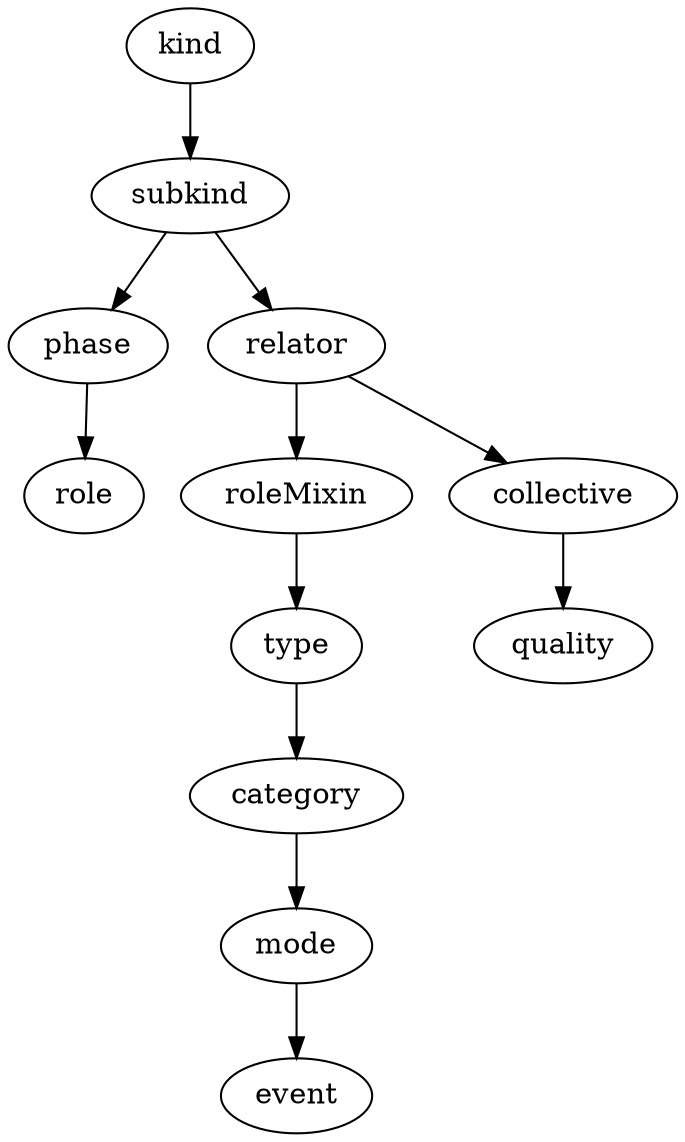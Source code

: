 strict digraph  {
kind;
subkind;
phase;
relator;
role;
roleMixin;
collective;
type;
category;
mode;
event;
quality;
kind -> subkind;
subkind -> phase;
subkind -> relator;
phase -> role;
relator -> roleMixin;
relator -> collective;
roleMixin -> type;
collective -> quality;
type -> category;
category -> mode;
mode -> event;
}

